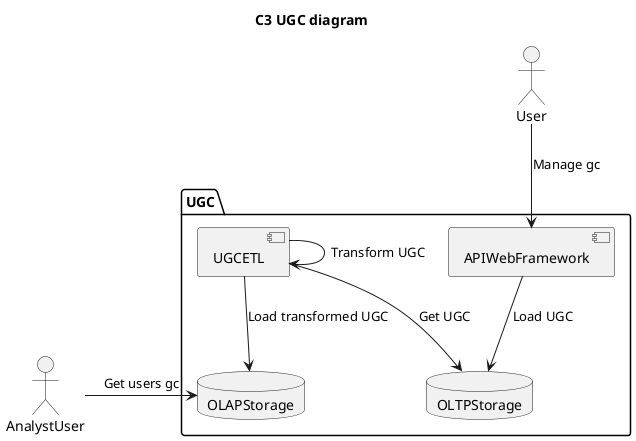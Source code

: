 @startuml

skinparam backgroundColor white
skinparam componentStyle uml2

title С3 UGC diagram

actor User
actor AnalystUser


package UGC {
  component APIWebFramework
  database OLTPStorage
  component UGCETL
  database OLAPStorage
}


User -down-> APIWebFramework : Manage gc
AnalystUser -right-> OLAPStorage : Get users gc

APIWebFramework -down-> OLTPStorage: Load UGC

UGCETL -down-> OLTPStorage : Get UGC
UGCETL --> UGCETL: Transform UGC
UGCETL -down-> OLAPStorage : Load transformed UGC

@enduml
